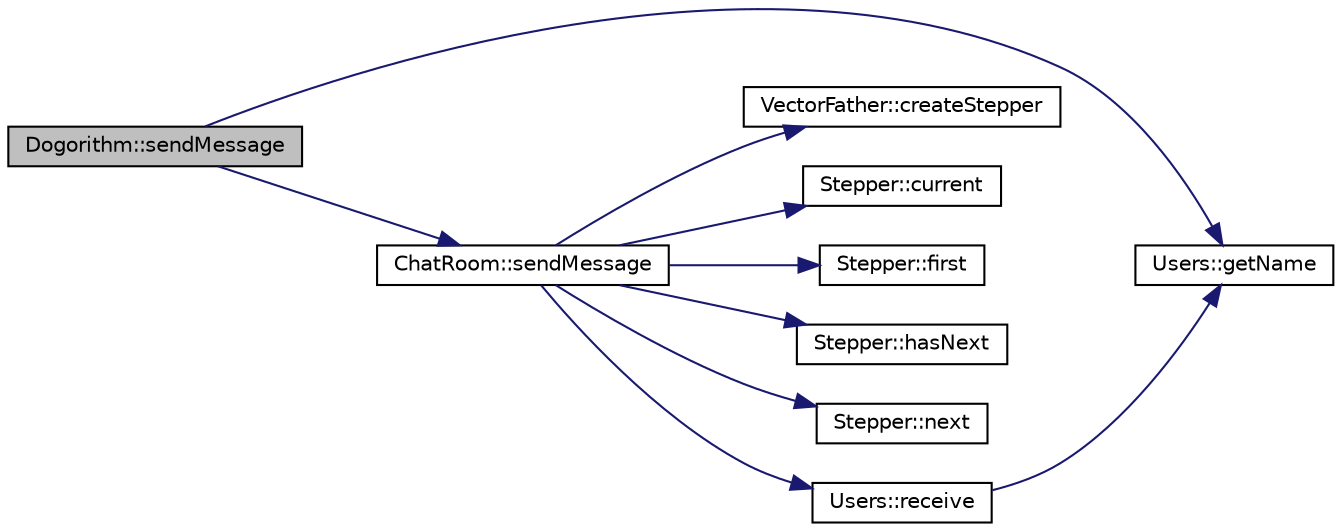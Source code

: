 digraph "Dogorithm::sendMessage"
{
 // LATEX_PDF_SIZE
  edge [fontname="Helvetica",fontsize="10",labelfontname="Helvetica",labelfontsize="10"];
  node [fontname="Helvetica",fontsize="10",shape=record];
  rankdir="LR";
  Node1 [label="Dogorithm::sendMessage",height=0.2,width=0.4,color="black", fillcolor="grey75", style="filled", fontcolor="black",tooltip="Send a message from a user to the chat room."];
  Node1 -> Node2 [color="midnightblue",fontsize="10",style="solid",fontname="Helvetica"];
  Node2 [label="Users::getName",height=0.2,width=0.4,color="black", fillcolor="white", style="filled",URL="$classUsers.html#aef65d9acf991a4073417fa84b3a9847c",tooltip="Get the user's display name."];
  Node1 -> Node3 [color="midnightblue",fontsize="10",style="solid",fontname="Helvetica"];
  Node3 [label="ChatRoom::sendMessage",height=0.2,width=0.4,color="black", fillcolor="white", style="filled",URL="$classChatRoom.html#a152eb0249ccc3a3d15c516c20f0655da",tooltip="Send a message from a user to the chat room."];
  Node3 -> Node4 [color="midnightblue",fontsize="10",style="solid",fontname="Helvetica"];
  Node4 [label="VectorFather::createStepper",height=0.2,width=0.4,color="black", fillcolor="white", style="filled",URL="$classVectorFather.html#ad7775ccd733815aa48eb0b8cc5ebffd7",tooltip="Create a stepper iterator for this vector."];
  Node3 -> Node5 [color="midnightblue",fontsize="10",style="solid",fontname="Helvetica"];
  Node5 [label="Stepper::current",height=0.2,width=0.4,color="black", fillcolor="white", style="filled",URL="$classStepper.html#a16d93afdcdc7190e84904b8904c5a8bd",tooltip="Get the current element without advancing."];
  Node3 -> Node6 [color="midnightblue",fontsize="10",style="solid",fontname="Helvetica"];
  Node6 [label="Stepper::first",height=0.2,width=0.4,color="black", fillcolor="white", style="filled",URL="$classStepper.html#aebd518b8673631e25056bb9fd7022c98",tooltip="Move to and return the first element."];
  Node3 -> Node7 [color="midnightblue",fontsize="10",style="solid",fontname="Helvetica"];
  Node7 [label="Stepper::hasNext",height=0.2,width=0.4,color="black", fillcolor="white", style="filled",URL="$classStepper.html#a7fe293586b963c65e2af4ae206c2e2ed",tooltip="Check if there are more elements to iterate over."];
  Node3 -> Node8 [color="midnightblue",fontsize="10",style="solid",fontname="Helvetica"];
  Node8 [label="Stepper::next",height=0.2,width=0.4,color="black", fillcolor="white", style="filled",URL="$classStepper.html#af58e5f738012158ed81b91c9e306008f",tooltip="Move to the next element in the collection."];
  Node3 -> Node9 [color="midnightblue",fontsize="10",style="solid",fontname="Helvetica"];
  Node9 [label="Users::receive",height=0.2,width=0.4,color="black", fillcolor="white", style="filled",URL="$classUsers.html#ae7c1e816b6eaa92486b200f2dcb0c6f5",tooltip="Receive a message from another user."];
  Node9 -> Node2 [color="midnightblue",fontsize="10",style="solid",fontname="Helvetica"];
}

